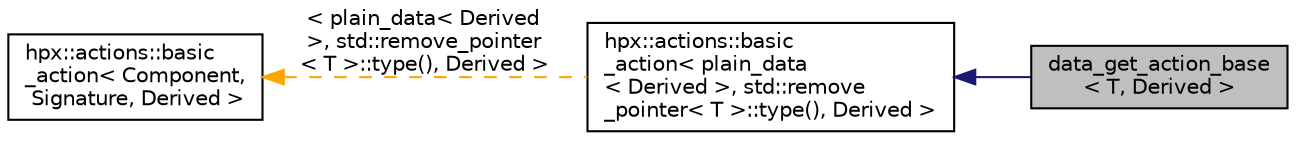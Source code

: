 digraph "data_get_action_base&lt; T, Derived &gt;"
{
  edge [fontname="Helvetica",fontsize="10",labelfontname="Helvetica",labelfontsize="10"];
  node [fontname="Helvetica",fontsize="10",shape=record];
  rankdir="LR";
  Node5 [label="data_get_action_base\l\< T, Derived \>",height=0.2,width=0.4,color="black", fillcolor="grey75", style="filled", fontcolor="black"];
  Node6 -> Node5 [dir="back",color="midnightblue",fontsize="10",style="solid",fontname="Helvetica"];
  Node6 [label="hpx::actions::basic\l_action\< plain_data\l\< Derived \>, std::remove\l_pointer\< T \>::type(), Derived \>",height=0.2,width=0.4,color="black", fillcolor="white", style="filled",URL="$d1/db6/structhpx_1_1actions_1_1basic__action.html"];
  Node7 -> Node6 [dir="back",color="orange",fontsize="10",style="dashed",label=" \< plain_data\< Derived\l \>, std::remove_pointer\l\< T \>::type(), Derived \>" ,fontname="Helvetica"];
  Node7 [label="hpx::actions::basic\l_action\< Component,\l Signature, Derived \>",height=0.2,width=0.4,color="black", fillcolor="white", style="filled",URL="$d1/db6/structhpx_1_1actions_1_1basic__action.html"];
}
